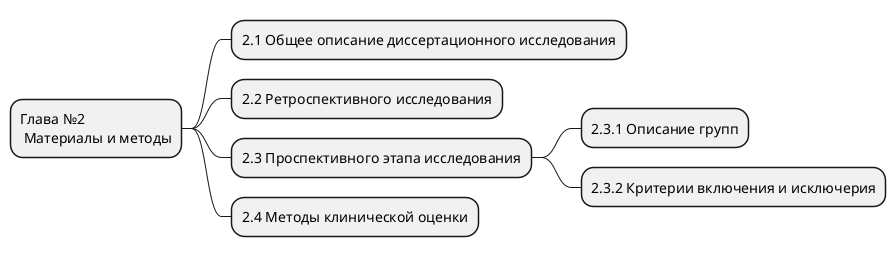 @startmindmap
* Глава №2\n Материалы и методы
** 2.1 Общее описание диссертационного исследования
** 2.2 Ретроспективного исследования
** 2.3 Проспективного этапа исследования
*** 2.3.1 Описание групп
*** 2.3.2 Критерии включения и исключерия
** 2.4 Методы клинической оценки

@endmindmap
